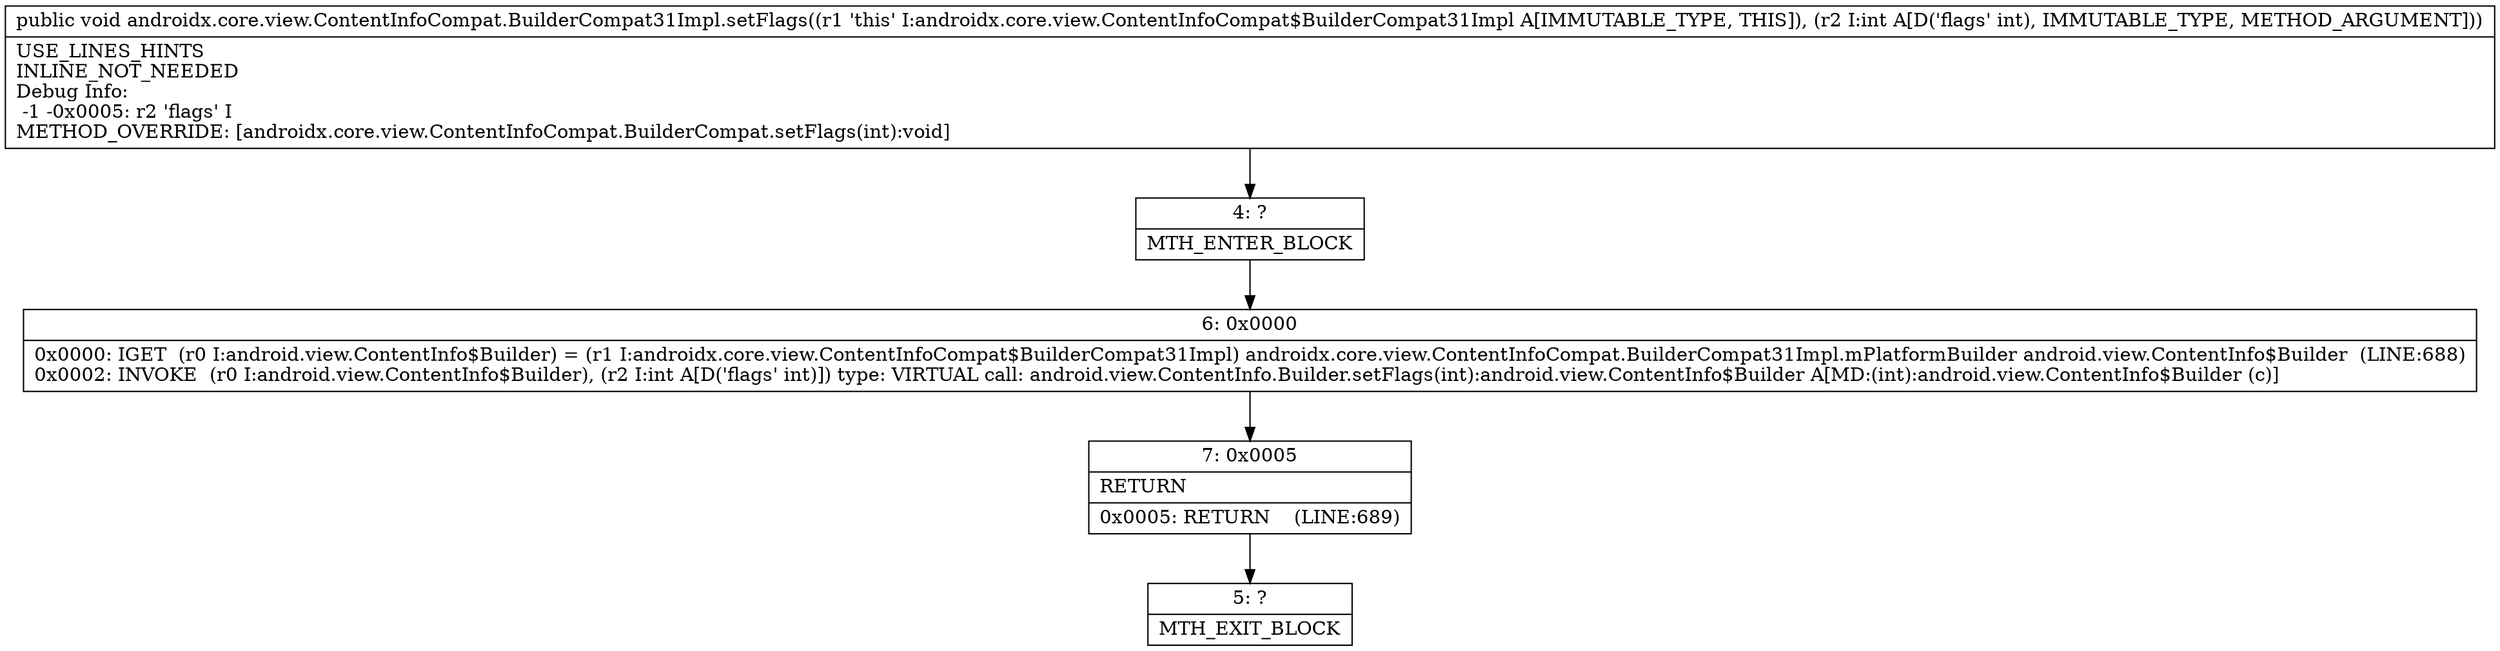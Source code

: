 digraph "CFG forandroidx.core.view.ContentInfoCompat.BuilderCompat31Impl.setFlags(I)V" {
Node_4 [shape=record,label="{4\:\ ?|MTH_ENTER_BLOCK\l}"];
Node_6 [shape=record,label="{6\:\ 0x0000|0x0000: IGET  (r0 I:android.view.ContentInfo$Builder) = (r1 I:androidx.core.view.ContentInfoCompat$BuilderCompat31Impl) androidx.core.view.ContentInfoCompat.BuilderCompat31Impl.mPlatformBuilder android.view.ContentInfo$Builder  (LINE:688)\l0x0002: INVOKE  (r0 I:android.view.ContentInfo$Builder), (r2 I:int A[D('flags' int)]) type: VIRTUAL call: android.view.ContentInfo.Builder.setFlags(int):android.view.ContentInfo$Builder A[MD:(int):android.view.ContentInfo$Builder (c)]\l}"];
Node_7 [shape=record,label="{7\:\ 0x0005|RETURN\l|0x0005: RETURN    (LINE:689)\l}"];
Node_5 [shape=record,label="{5\:\ ?|MTH_EXIT_BLOCK\l}"];
MethodNode[shape=record,label="{public void androidx.core.view.ContentInfoCompat.BuilderCompat31Impl.setFlags((r1 'this' I:androidx.core.view.ContentInfoCompat$BuilderCompat31Impl A[IMMUTABLE_TYPE, THIS]), (r2 I:int A[D('flags' int), IMMUTABLE_TYPE, METHOD_ARGUMENT]))  | USE_LINES_HINTS\lINLINE_NOT_NEEDED\lDebug Info:\l  \-1 \-0x0005: r2 'flags' I\lMETHOD_OVERRIDE: [androidx.core.view.ContentInfoCompat.BuilderCompat.setFlags(int):void]\l}"];
MethodNode -> Node_4;Node_4 -> Node_6;
Node_6 -> Node_7;
Node_7 -> Node_5;
}

